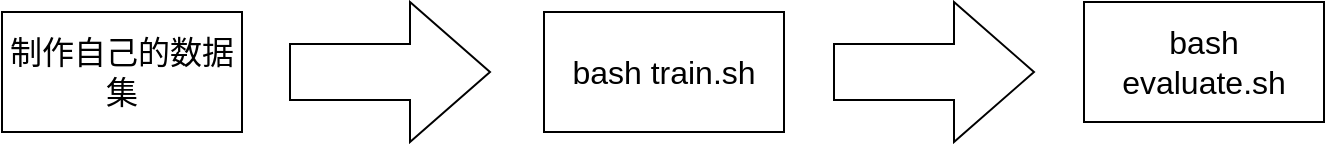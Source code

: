 <mxfile version="21.6.2" type="github">
  <diagram name="第 1 页" id="wiU7CrUVXRSSs5T0buI0">
    <mxGraphModel dx="1124" dy="1023" grid="0" gridSize="10" guides="1" tooltips="1" connect="1" arrows="1" fold="1" page="0" pageScale="1" pageWidth="827" pageHeight="1169" math="0" shadow="0">
      <root>
        <mxCell id="0" />
        <mxCell id="1" parent="0" />
        <mxCell id="9ur6r3q9B1oXtnzbOLIL-1" value="制作自己的数据集" style="rounded=0;whiteSpace=wrap;html=1;fontSize=16;" vertex="1" parent="1">
          <mxGeometry x="65" y="-2" width="120" height="60" as="geometry" />
        </mxCell>
        <mxCell id="9ur6r3q9B1oXtnzbOLIL-2" value="" style="html=1;shadow=0;dashed=0;align=center;verticalAlign=middle;shape=mxgraph.arrows2.arrow;dy=0.6;dx=40;notch=0;fontSize=16;" vertex="1" parent="1">
          <mxGeometry x="209" y="-7" width="100" height="70" as="geometry" />
        </mxCell>
        <mxCell id="9ur6r3q9B1oXtnzbOLIL-3" value="bash train.sh" style="whiteSpace=wrap;html=1;fontSize=16;" vertex="1" parent="1">
          <mxGeometry x="336" y="-2" width="120" height="60" as="geometry" />
        </mxCell>
        <mxCell id="9ur6r3q9B1oXtnzbOLIL-6" value="" style="html=1;shadow=0;dashed=0;align=center;verticalAlign=middle;shape=mxgraph.arrows2.arrow;dy=0.6;dx=40;notch=0;fontSize=16;" vertex="1" parent="1">
          <mxGeometry x="481" y="-7" width="100" height="70" as="geometry" />
        </mxCell>
        <mxCell id="9ur6r3q9B1oXtnzbOLIL-7" value="bash evaluate.sh" style="whiteSpace=wrap;html=1;fontSize=16;" vertex="1" parent="1">
          <mxGeometry x="606" y="-7" width="120" height="60" as="geometry" />
        </mxCell>
      </root>
    </mxGraphModel>
  </diagram>
</mxfile>
